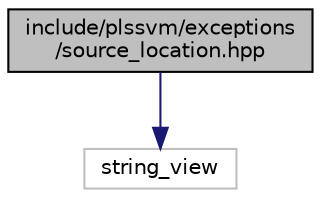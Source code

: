 digraph "include/plssvm/exceptions/source_location.hpp"
{
 // LATEX_PDF_SIZE
  edge [fontname="Helvetica",fontsize="10",labelfontname="Helvetica",labelfontsize="10"];
  node [fontname="Helvetica",fontsize="10",shape=record];
  Node1 [label="include/plssvm/exceptions\l/source_location.hpp",height=0.2,width=0.4,color="black", fillcolor="grey75", style="filled", fontcolor="black",tooltip="Implements a custom std::source_location implementation for C++17."];
  Node1 -> Node2 [color="midnightblue",fontsize="10",style="solid",fontname="Helvetica"];
  Node2 [label="string_view",height=0.2,width=0.4,color="grey75", fillcolor="white", style="filled",tooltip=" "];
}
